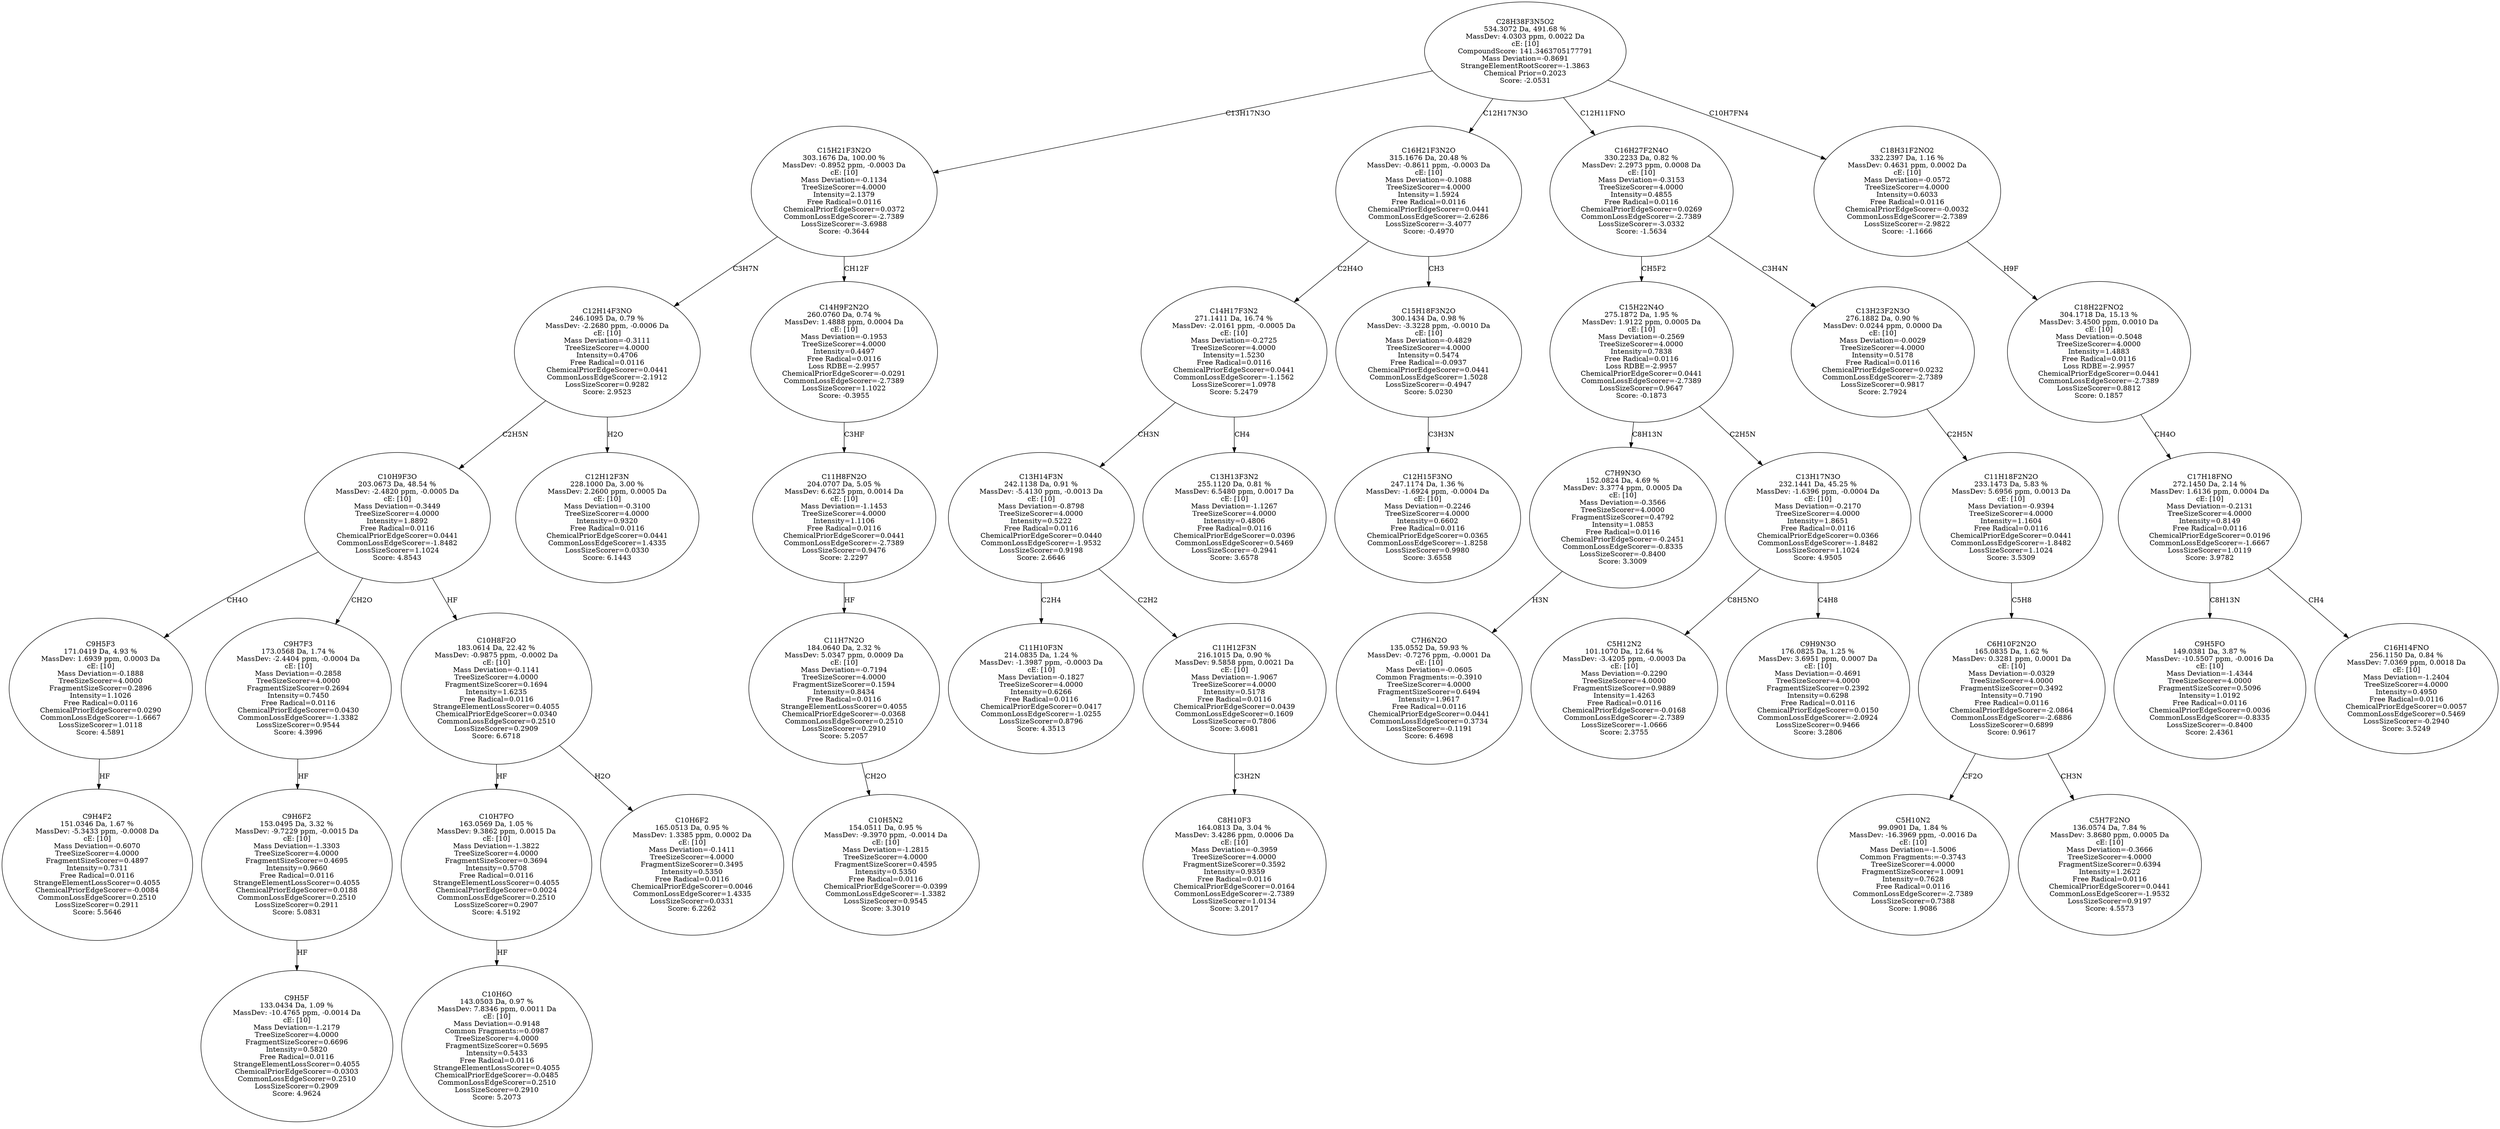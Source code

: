 strict digraph {
v1 [label="C9H4F2\n151.0346 Da, 1.67 %\nMassDev: -5.3433 ppm, -0.0008 Da\ncE: [10]\nMass Deviation=-0.6070\nTreeSizeScorer=4.0000\nFragmentSizeScorer=0.4897\nIntensity=0.7311\nFree Radical=0.0116\nStrangeElementLossScorer=0.4055\nChemicalPriorEdgeScorer=-0.0084\nCommonLossEdgeScorer=0.2510\nLossSizeScorer=0.2911\nScore: 5.5646"];
v2 [label="C9H5F3\n171.0419 Da, 4.93 %\nMassDev: 1.6939 ppm, 0.0003 Da\ncE: [10]\nMass Deviation=-0.1888\nTreeSizeScorer=4.0000\nFragmentSizeScorer=0.2896\nIntensity=1.1026\nFree Radical=0.0116\nChemicalPriorEdgeScorer=0.0290\nCommonLossEdgeScorer=-1.6667\nLossSizeScorer=1.0118\nScore: 4.5891"];
v3 [label="C9H5F\n133.0434 Da, 1.09 %\nMassDev: -10.4765 ppm, -0.0014 Da\ncE: [10]\nMass Deviation=-1.2179\nTreeSizeScorer=4.0000\nFragmentSizeScorer=0.6696\nIntensity=0.5820\nFree Radical=0.0116\nStrangeElementLossScorer=0.4055\nChemicalPriorEdgeScorer=-0.0303\nCommonLossEdgeScorer=0.2510\nLossSizeScorer=0.2909\nScore: 4.9624"];
v4 [label="C9H6F2\n153.0495 Da, 3.32 %\nMassDev: -9.7229 ppm, -0.0015 Da\ncE: [10]\nMass Deviation=-1.3303\nTreeSizeScorer=4.0000\nFragmentSizeScorer=0.4695\nIntensity=0.9660\nFree Radical=0.0116\nStrangeElementLossScorer=0.4055\nChemicalPriorEdgeScorer=0.0188\nCommonLossEdgeScorer=0.2510\nLossSizeScorer=0.2911\nScore: 5.0831"];
v5 [label="C9H7F3\n173.0568 Da, 1.74 %\nMassDev: -2.4404 ppm, -0.0004 Da\ncE: [10]\nMass Deviation=-0.2858\nTreeSizeScorer=4.0000\nFragmentSizeScorer=0.2694\nIntensity=0.7450\nFree Radical=0.0116\nChemicalPriorEdgeScorer=0.0430\nCommonLossEdgeScorer=-1.3382\nLossSizeScorer=0.9544\nScore: 4.3996"];
v6 [label="C10H6O\n143.0503 Da, 0.97 %\nMassDev: 7.8346 ppm, 0.0011 Da\ncE: [10]\nMass Deviation=-0.9148\nCommon Fragments:=0.0987\nTreeSizeScorer=4.0000\nFragmentSizeScorer=0.5695\nIntensity=0.5433\nFree Radical=0.0116\nStrangeElementLossScorer=0.4055\nChemicalPriorEdgeScorer=-0.0485\nCommonLossEdgeScorer=0.2510\nLossSizeScorer=0.2910\nScore: 5.2073"];
v7 [label="C10H7FO\n163.0569 Da, 1.05 %\nMassDev: 9.3862 ppm, 0.0015 Da\ncE: [10]\nMass Deviation=-1.3822\nTreeSizeScorer=4.0000\nFragmentSizeScorer=0.3694\nIntensity=0.5708\nFree Radical=0.0116\nStrangeElementLossScorer=0.4055\nChemicalPriorEdgeScorer=0.0024\nCommonLossEdgeScorer=0.2510\nLossSizeScorer=0.2907\nScore: 4.5192"];
v8 [label="C10H6F2\n165.0513 Da, 0.95 %\nMassDev: 1.3385 ppm, 0.0002 Da\ncE: [10]\nMass Deviation=-0.1411\nTreeSizeScorer=4.0000\nFragmentSizeScorer=0.3495\nIntensity=0.5350\nFree Radical=0.0116\nChemicalPriorEdgeScorer=0.0046\nCommonLossEdgeScorer=1.4335\nLossSizeScorer=0.0331\nScore: 6.2262"];
v9 [label="C10H8F2O\n183.0614 Da, 22.42 %\nMassDev: -0.9875 ppm, -0.0002 Da\ncE: [10]\nMass Deviation=-0.1141\nTreeSizeScorer=4.0000\nFragmentSizeScorer=0.1694\nIntensity=1.6235\nFree Radical=0.0116\nStrangeElementLossScorer=0.4055\nChemicalPriorEdgeScorer=0.0340\nCommonLossEdgeScorer=0.2510\nLossSizeScorer=0.2909\nScore: 6.6718"];
v10 [label="C10H9F3O\n203.0673 Da, 48.54 %\nMassDev: -2.4820 ppm, -0.0005 Da\ncE: [10]\nMass Deviation=-0.3449\nTreeSizeScorer=4.0000\nIntensity=1.8892\nFree Radical=0.0116\nChemicalPriorEdgeScorer=0.0441\nCommonLossEdgeScorer=-1.8482\nLossSizeScorer=1.1024\nScore: 4.8543"];
v11 [label="C12H12F3N\n228.1000 Da, 3.00 %\nMassDev: 2.2600 ppm, 0.0005 Da\ncE: [10]\nMass Deviation=-0.3100\nTreeSizeScorer=4.0000\nIntensity=0.9320\nFree Radical=0.0116\nChemicalPriorEdgeScorer=0.0441\nCommonLossEdgeScorer=1.4335\nLossSizeScorer=0.0330\nScore: 6.1443"];
v12 [label="C12H14F3NO\n246.1095 Da, 0.79 %\nMassDev: -2.2680 ppm, -0.0006 Da\ncE: [10]\nMass Deviation=-0.3111\nTreeSizeScorer=4.0000\nIntensity=0.4706\nFree Radical=0.0116\nChemicalPriorEdgeScorer=0.0441\nCommonLossEdgeScorer=-2.1912\nLossSizeScorer=0.9282\nScore: 2.9523"];
v13 [label="C10H5N2\n154.0511 Da, 0.95 %\nMassDev: -9.3970 ppm, -0.0014 Da\ncE: [10]\nMass Deviation=-1.2815\nTreeSizeScorer=4.0000\nFragmentSizeScorer=0.4595\nIntensity=0.5350\nFree Radical=0.0116\nChemicalPriorEdgeScorer=-0.0399\nCommonLossEdgeScorer=-1.3382\nLossSizeScorer=0.9545\nScore: 3.3010"];
v14 [label="C11H7N2O\n184.0640 Da, 2.32 %\nMassDev: 5.0347 ppm, 0.0009 Da\ncE: [10]\nMass Deviation=-0.7194\nTreeSizeScorer=4.0000\nFragmentSizeScorer=0.1594\nIntensity=0.8434\nFree Radical=0.0116\nStrangeElementLossScorer=0.4055\nChemicalPriorEdgeScorer=-0.0368\nCommonLossEdgeScorer=0.2510\nLossSizeScorer=0.2910\nScore: 5.2057"];
v15 [label="C11H8FN2O\n204.0707 Da, 5.05 %\nMassDev: 6.6225 ppm, 0.0014 Da\ncE: [10]\nMass Deviation=-1.1453\nTreeSizeScorer=4.0000\nIntensity=1.1106\nFree Radical=0.0116\nChemicalPriorEdgeScorer=0.0441\nCommonLossEdgeScorer=-2.7389\nLossSizeScorer=0.9476\nScore: 2.2297"];
v16 [label="C14H9F2N2O\n260.0760 Da, 0.74 %\nMassDev: 1.4888 ppm, 0.0004 Da\ncE: [10]\nMass Deviation=-0.1953\nTreeSizeScorer=4.0000\nIntensity=0.4497\nFree Radical=0.0116\nLoss RDBE=-2.9957\nChemicalPriorEdgeScorer=-0.0291\nCommonLossEdgeScorer=-2.7389\nLossSizeScorer=1.1022\nScore: -0.3955"];
v17 [label="C15H21F3N2O\n303.1676 Da, 100.00 %\nMassDev: -0.8952 ppm, -0.0003 Da\ncE: [10]\nMass Deviation=-0.1134\nTreeSizeScorer=4.0000\nIntensity=2.1379\nFree Radical=0.0116\nChemicalPriorEdgeScorer=0.0372\nCommonLossEdgeScorer=-2.7389\nLossSizeScorer=-3.6988\nScore: -0.3644"];
v18 [label="C11H10F3N\n214.0835 Da, 1.24 %\nMassDev: -1.3987 ppm, -0.0003 Da\ncE: [10]\nMass Deviation=-0.1827\nTreeSizeScorer=4.0000\nIntensity=0.6266\nFree Radical=0.0116\nChemicalPriorEdgeScorer=0.0417\nCommonLossEdgeScorer=-1.0255\nLossSizeScorer=0.8796\nScore: 4.3513"];
v19 [label="C8H10F3\n164.0813 Da, 3.04 %\nMassDev: 3.4286 ppm, 0.0006 Da\ncE: [10]\nMass Deviation=-0.3959\nTreeSizeScorer=4.0000\nFragmentSizeScorer=0.3592\nIntensity=0.9359\nFree Radical=0.0116\nChemicalPriorEdgeScorer=0.0164\nCommonLossEdgeScorer=-2.7389\nLossSizeScorer=1.0134\nScore: 3.2017"];
v20 [label="C11H12F3N\n216.1015 Da, 0.90 %\nMassDev: 9.5858 ppm, 0.0021 Da\ncE: [10]\nMass Deviation=-1.9067\nTreeSizeScorer=4.0000\nIntensity=0.5178\nFree Radical=0.0116\nChemicalPriorEdgeScorer=0.0439\nCommonLossEdgeScorer=0.1609\nLossSizeScorer=0.7806\nScore: 3.6081"];
v21 [label="C13H14F3N\n242.1138 Da, 0.91 %\nMassDev: -5.4130 ppm, -0.0013 Da\ncE: [10]\nMass Deviation=-0.8798\nTreeSizeScorer=4.0000\nIntensity=0.5222\nFree Radical=0.0116\nChemicalPriorEdgeScorer=0.0440\nCommonLossEdgeScorer=-1.9532\nLossSizeScorer=0.9198\nScore: 2.6646"];
v22 [label="C13H13F3N2\n255.1120 Da, 0.81 %\nMassDev: 6.5480 ppm, 0.0017 Da\ncE: [10]\nMass Deviation=-1.1267\nTreeSizeScorer=4.0000\nIntensity=0.4806\nFree Radical=0.0116\nChemicalPriorEdgeScorer=0.0396\nCommonLossEdgeScorer=0.5469\nLossSizeScorer=-0.2941\nScore: 3.6578"];
v23 [label="C14H17F3N2\n271.1411 Da, 16.74 %\nMassDev: -2.0161 ppm, -0.0005 Da\ncE: [10]\nMass Deviation=-0.2725\nTreeSizeScorer=4.0000\nIntensity=1.5230\nFree Radical=0.0116\nChemicalPriorEdgeScorer=0.0441\nCommonLossEdgeScorer=-1.1562\nLossSizeScorer=1.0978\nScore: 5.2479"];
v24 [label="C12H15F3NO\n247.1174 Da, 1.36 %\nMassDev: -1.6924 ppm, -0.0004 Da\ncE: [10]\nMass Deviation=-0.2246\nTreeSizeScorer=4.0000\nIntensity=0.6602\nFree Radical=0.0116\nChemicalPriorEdgeScorer=0.0365\nCommonLossEdgeScorer=-1.8258\nLossSizeScorer=0.9980\nScore: 3.6558"];
v25 [label="C15H18F3N2O\n300.1434 Da, 0.98 %\nMassDev: -3.3228 ppm, -0.0010 Da\ncE: [10]\nMass Deviation=-0.4829\nTreeSizeScorer=4.0000\nIntensity=0.5474\nFree Radical=-0.0937\nChemicalPriorEdgeScorer=0.0441\nCommonLossEdgeScorer=1.5028\nLossSizeScorer=-0.4947\nScore: 5.0230"];
v26 [label="C16H21F3N2O\n315.1676 Da, 20.48 %\nMassDev: -0.8611 ppm, -0.0003 Da\ncE: [10]\nMass Deviation=-0.1088\nTreeSizeScorer=4.0000\nIntensity=1.5924\nFree Radical=0.0116\nChemicalPriorEdgeScorer=0.0441\nCommonLossEdgeScorer=-2.6286\nLossSizeScorer=-3.4077\nScore: -0.4970"];
v27 [label="C7H6N2O\n135.0552 Da, 59.93 %\nMassDev: -0.7276 ppm, -0.0001 Da\ncE: [10]\nMass Deviation=-0.0605\nCommon Fragments:=-0.3910\nTreeSizeScorer=4.0000\nFragmentSizeScorer=0.6494\nIntensity=1.9617\nFree Radical=0.0116\nChemicalPriorEdgeScorer=0.0441\nCommonLossEdgeScorer=0.3734\nLossSizeScorer=-0.1191\nScore: 6.4698"];
v28 [label="C7H9N3O\n152.0824 Da, 4.69 %\nMassDev: 3.3774 ppm, 0.0005 Da\ncE: [10]\nMass Deviation=-0.3566\nTreeSizeScorer=4.0000\nFragmentSizeScorer=0.4792\nIntensity=1.0853\nFree Radical=0.0116\nChemicalPriorEdgeScorer=-0.2451\nCommonLossEdgeScorer=-0.8335\nLossSizeScorer=-0.8400\nScore: 3.3009"];
v29 [label="C5H12N2\n101.1070 Da, 12.64 %\nMassDev: -3.4205 ppm, -0.0003 Da\ncE: [10]\nMass Deviation=-0.2290\nTreeSizeScorer=4.0000\nFragmentSizeScorer=0.9889\nIntensity=1.4263\nFree Radical=0.0116\nChemicalPriorEdgeScorer=-0.0168\nCommonLossEdgeScorer=-2.7389\nLossSizeScorer=-1.0666\nScore: 2.3755"];
v30 [label="C9H9N3O\n176.0825 Da, 1.25 %\nMassDev: 3.6951 ppm, 0.0007 Da\ncE: [10]\nMass Deviation=-0.4691\nTreeSizeScorer=4.0000\nFragmentSizeScorer=0.2392\nIntensity=0.6298\nFree Radical=0.0116\nChemicalPriorEdgeScorer=0.0150\nCommonLossEdgeScorer=-2.0924\nLossSizeScorer=0.9466\nScore: 3.2806"];
v31 [label="C13H17N3O\n232.1441 Da, 45.25 %\nMassDev: -1.6396 ppm, -0.0004 Da\ncE: [10]\nMass Deviation=-0.2170\nTreeSizeScorer=4.0000\nIntensity=1.8651\nFree Radical=0.0116\nChemicalPriorEdgeScorer=0.0366\nCommonLossEdgeScorer=-1.8482\nLossSizeScorer=1.1024\nScore: 4.9505"];
v32 [label="C15H22N4O\n275.1872 Da, 1.95 %\nMassDev: 1.9122 ppm, 0.0005 Da\ncE: [10]\nMass Deviation=-0.2569\nTreeSizeScorer=4.0000\nIntensity=0.7838\nFree Radical=0.0116\nLoss RDBE=-2.9957\nChemicalPriorEdgeScorer=0.0441\nCommonLossEdgeScorer=-2.7389\nLossSizeScorer=0.9647\nScore: -0.1873"];
v33 [label="C5H10N2\n99.0901 Da, 1.84 %\nMassDev: -16.3969 ppm, -0.0016 Da\ncE: [10]\nMass Deviation=-1.5006\nCommon Fragments:=-0.3743\nTreeSizeScorer=4.0000\nFragmentSizeScorer=1.0091\nIntensity=0.7628\nFree Radical=0.0116\nCommonLossEdgeScorer=-2.7389\nLossSizeScorer=0.7388\nScore: 1.9086"];
v34 [label="C5H7F2NO\n136.0574 Da, 7.84 %\nMassDev: 3.8680 ppm, 0.0005 Da\ncE: [10]\nMass Deviation=-0.3666\nTreeSizeScorer=4.0000\nFragmentSizeScorer=0.6394\nIntensity=1.2622\nFree Radical=0.0116\nChemicalPriorEdgeScorer=0.0441\nCommonLossEdgeScorer=-1.9532\nLossSizeScorer=0.9197\nScore: 4.5573"];
v35 [label="C6H10F2N2O\n165.0835 Da, 1.62 %\nMassDev: 0.3281 ppm, 0.0001 Da\ncE: [10]\nMass Deviation=-0.0329\nTreeSizeScorer=4.0000\nFragmentSizeScorer=0.3492\nIntensity=0.7190\nFree Radical=0.0116\nChemicalPriorEdgeScorer=-2.0864\nCommonLossEdgeScorer=-2.6886\nLossSizeScorer=0.6899\nScore: 0.9617"];
v36 [label="C11H18F2N2O\n233.1473 Da, 5.83 %\nMassDev: 5.6956 ppm, 0.0013 Da\ncE: [10]\nMass Deviation=-0.9394\nTreeSizeScorer=4.0000\nIntensity=1.1604\nFree Radical=0.0116\nChemicalPriorEdgeScorer=0.0441\nCommonLossEdgeScorer=-1.8482\nLossSizeScorer=1.1024\nScore: 3.5309"];
v37 [label="C13H23F2N3O\n276.1882 Da, 0.90 %\nMassDev: 0.0244 ppm, 0.0000 Da\ncE: [10]\nMass Deviation=-0.0029\nTreeSizeScorer=4.0000\nIntensity=0.5178\nFree Radical=0.0116\nChemicalPriorEdgeScorer=0.0232\nCommonLossEdgeScorer=-2.7389\nLossSizeScorer=0.9817\nScore: 2.7924"];
v38 [label="C16H27F2N4O\n330.2233 Da, 0.82 %\nMassDev: 2.2973 ppm, 0.0008 Da\ncE: [10]\nMass Deviation=-0.3153\nTreeSizeScorer=4.0000\nIntensity=0.4855\nFree Radical=0.0116\nChemicalPriorEdgeScorer=0.0269\nCommonLossEdgeScorer=-2.7389\nLossSizeScorer=-3.0332\nScore: -1.5634"];
v39 [label="C9H5FO\n149.0381 Da, 3.87 %\nMassDev: -10.5507 ppm, -0.0016 Da\ncE: [10]\nMass Deviation=-1.4344\nTreeSizeScorer=4.0000\nFragmentSizeScorer=0.5096\nIntensity=1.0192\nFree Radical=0.0116\nChemicalPriorEdgeScorer=0.0036\nCommonLossEdgeScorer=-0.8335\nLossSizeScorer=-0.8400\nScore: 2.4361"];
v40 [label="C16H14FNO\n256.1150 Da, 0.84 %\nMassDev: 7.0369 ppm, 0.0018 Da\ncE: [10]\nMass Deviation=-1.2404\nTreeSizeScorer=4.0000\nIntensity=0.4950\nFree Radical=0.0116\nChemicalPriorEdgeScorer=0.0057\nCommonLossEdgeScorer=0.5469\nLossSizeScorer=-0.2940\nScore: 3.5249"];
v41 [label="C17H18FNO\n272.1450 Da, 2.14 %\nMassDev: 1.6136 ppm, 0.0004 Da\ncE: [10]\nMass Deviation=-0.2131\nTreeSizeScorer=4.0000\nIntensity=0.8149\nFree Radical=0.0116\nChemicalPriorEdgeScorer=0.0196\nCommonLossEdgeScorer=-1.6667\nLossSizeScorer=1.0119\nScore: 3.9782"];
v42 [label="C18H22FNO2\n304.1718 Da, 15.13 %\nMassDev: 3.4500 ppm, 0.0010 Da\ncE: [10]\nMass Deviation=-0.5048\nTreeSizeScorer=4.0000\nIntensity=1.4883\nFree Radical=0.0116\nLoss RDBE=-2.9957\nChemicalPriorEdgeScorer=0.0441\nCommonLossEdgeScorer=-2.7389\nLossSizeScorer=0.8812\nScore: 0.1857"];
v43 [label="C18H31F2NO2\n332.2397 Da, 1.16 %\nMassDev: 0.4631 ppm, 0.0002 Da\ncE: [10]\nMass Deviation=-0.0572\nTreeSizeScorer=4.0000\nIntensity=0.6033\nFree Radical=0.0116\nChemicalPriorEdgeScorer=-0.0032\nCommonLossEdgeScorer=-2.7389\nLossSizeScorer=-2.9822\nScore: -1.1666"];
v44 [label="C28H38F3N5O2\n534.3072 Da, 491.68 %\nMassDev: 4.0303 ppm, 0.0022 Da\ncE: [10]\nCompoundScore: 141.3463705177791\nMass Deviation=-0.8691\nStrangeElementRootScorer=-1.3863\nChemical Prior=0.2023\nScore: -2.0531"];
v2 -> v1 [label="HF"];
v10 -> v2 [label="CH4O"];
v4 -> v3 [label="HF"];
v5 -> v4 [label="HF"];
v10 -> v5 [label="CH2O"];
v7 -> v6 [label="HF"];
v9 -> v7 [label="HF"];
v9 -> v8 [label="H2O"];
v10 -> v9 [label="HF"];
v12 -> v10 [label="C2H5N"];
v12 -> v11 [label="H2O"];
v17 -> v12 [label="C3H7N"];
v14 -> v13 [label="CH2O"];
v15 -> v14 [label="HF"];
v16 -> v15 [label="C3HF"];
v17 -> v16 [label="CH12F"];
v44 -> v17 [label="C13H17N3O"];
v21 -> v18 [label="C2H4"];
v20 -> v19 [label="C3H2N"];
v21 -> v20 [label="C2H2"];
v23 -> v21 [label="CH3N"];
v23 -> v22 [label="CH4"];
v26 -> v23 [label="C2H4O"];
v25 -> v24 [label="C3H3N"];
v26 -> v25 [label="CH3"];
v44 -> v26 [label="C12H17N3O"];
v28 -> v27 [label="H3N"];
v32 -> v28 [label="C8H13N"];
v31 -> v29 [label="C8H5NO"];
v31 -> v30 [label="C4H8"];
v32 -> v31 [label="C2H5N"];
v38 -> v32 [label="CH5F2"];
v35 -> v33 [label="CF2O"];
v35 -> v34 [label="CH3N"];
v36 -> v35 [label="C5H8"];
v37 -> v36 [label="C2H5N"];
v38 -> v37 [label="C3H4N"];
v44 -> v38 [label="C12H11FNO"];
v41 -> v39 [label="C8H13N"];
v41 -> v40 [label="CH4"];
v42 -> v41 [label="CH4O"];
v43 -> v42 [label="H9F"];
v44 -> v43 [label="C10H7FN4"];
}